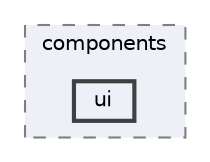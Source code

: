 digraph "ui"
{
 // INTERACTIVE_SVG=YES
 // LATEX_PDF_SIZE
  bgcolor="transparent";
  edge [fontname=Helvetica,fontsize=10,labelfontname=Helvetica,labelfontsize=10];
  node [fontname=Helvetica,fontsize=10,shape=box,height=0.2,width=0.4];
  compound=true
  subgraph clusterdir_d76f8d11c38386109f28228d4624fd7d {
    graph [ bgcolor="#edf0f7", pencolor="grey50", label="components", fontname=Helvetica,fontsize=10 style="filled,dashed", URL="dir_d76f8d11c38386109f28228d4624fd7d.html",tooltip=""]
  dir_bf573ec1b0aaa42b7e09cb1f29d0c84b [label="ui", fillcolor="#edf0f7", color="grey25", style="filled,bold", URL="dir_bf573ec1b0aaa42b7e09cb1f29d0c84b.html",tooltip=""];
  }
}
